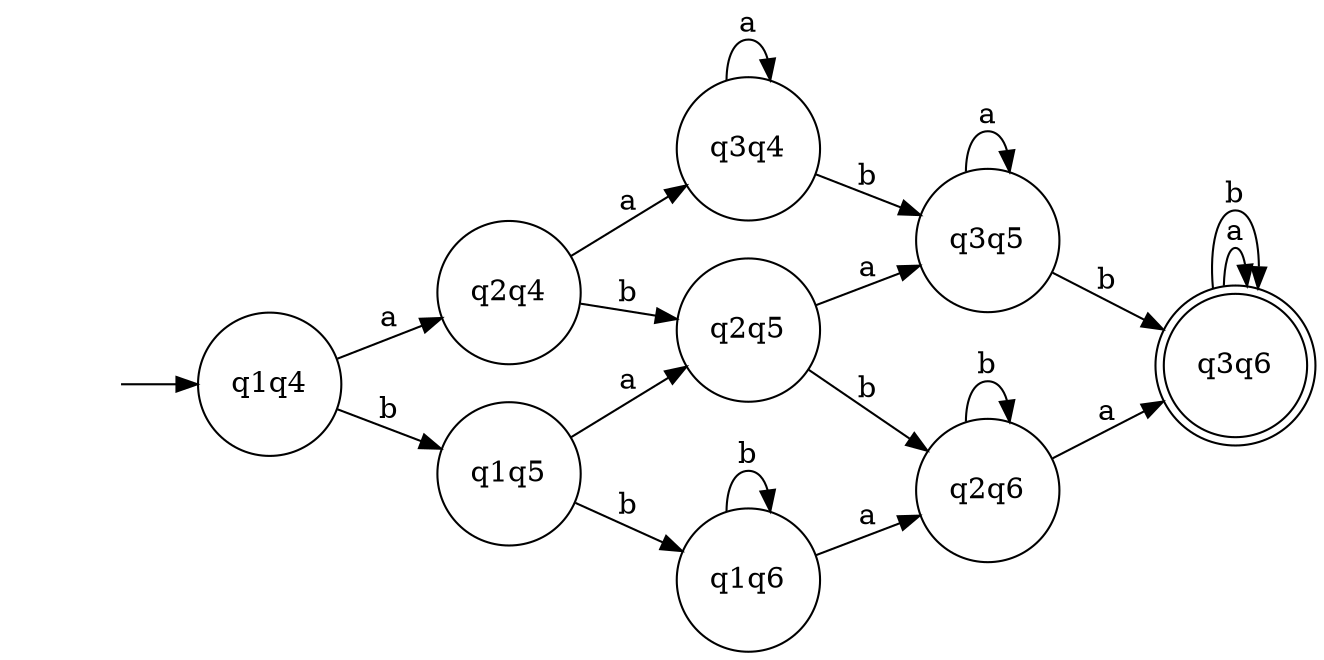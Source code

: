 digraph finite_state_machine {
	rankdir=LR;
	node [shape = doublecircle];  q3q6;
	node [shape = circle];
	"" [shape = none];"" [shape = none];
	"" -> q1q4;
	q1q4 -> q2q4 [label = "a"];
	q1q5 -> q2q5 [label = "a"];
	q1q6 -> q2q6 [label = "a"];

    q1q4 -> q1q5 [label = "b"];
	q1q5 -> q1q6 [label = "b"];
	q1q6 -> q1q6 [label = "b"];

    q2q4 -> q3q4 [label = "a"];
	q2q5 -> q3q5 [label = "a"];
	q2q6 -> q3q6 [label = "a"];

    q2q4 -> q2q5 [label = "b"];
	q2q5 -> q2q6 [label = "b"];
	q2q6 -> q2q6 [label = "b"];

    q3q4 -> q3q4 [label = "a"];
	q3q5 -> q3q5 [label = "a"];
	q3q6 -> q3q6 [label = "a"];

    q3q4 -> q3q5 [label = "b"];
	q3q5 -> q3q6 [label = "b"];
	q3q6 -> q3q6 [label = "b"];
}
